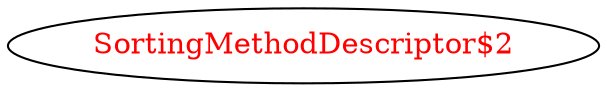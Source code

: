 digraph dependencyGraph {
 concentrate=true;
 ranksep="2.0";
 rankdir="LR"; 
 splines="ortho";
"SortingMethodDescriptor$2" [fontcolor="red"];
}